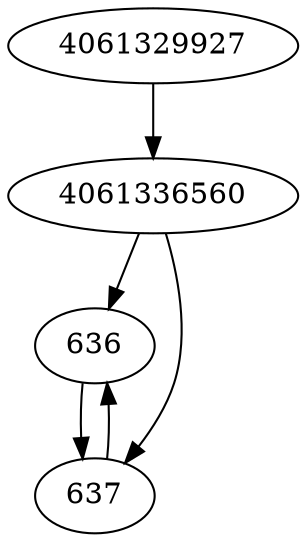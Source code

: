 strict digraph  {
4061336560;
636;
637;
4061329927;
4061336560 -> 636;
4061336560 -> 637;
636 -> 637;
637 -> 636;
4061329927 -> 4061336560;
}
